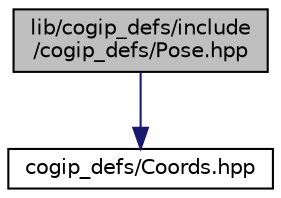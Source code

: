 digraph "lib/cogip_defs/include/cogip_defs/Pose.hpp"
{
 // LATEX_PDF_SIZE
  bgcolor="transparent";
  edge [fontname="Helvetica",fontsize="10",labelfontname="Helvetica",labelfontsize="10"];
  node [fontname="Helvetica",fontsize="10",shape=record];
  Node1 [label="lib/cogip_defs/include\l/cogip_defs/Pose.hpp",height=0.2,width=0.4,color="black", fillcolor="grey75", style="filled", fontcolor="black",tooltip="Pose class declaration."];
  Node1 -> Node2 [color="midnightblue",fontsize="10",style="solid",fontname="Helvetica"];
  Node2 [label="cogip_defs/Coords.hpp",height=0.2,width=0.4,color="black",URL="$Coords_8hpp.html",tooltip="Coords declaration."];
}
